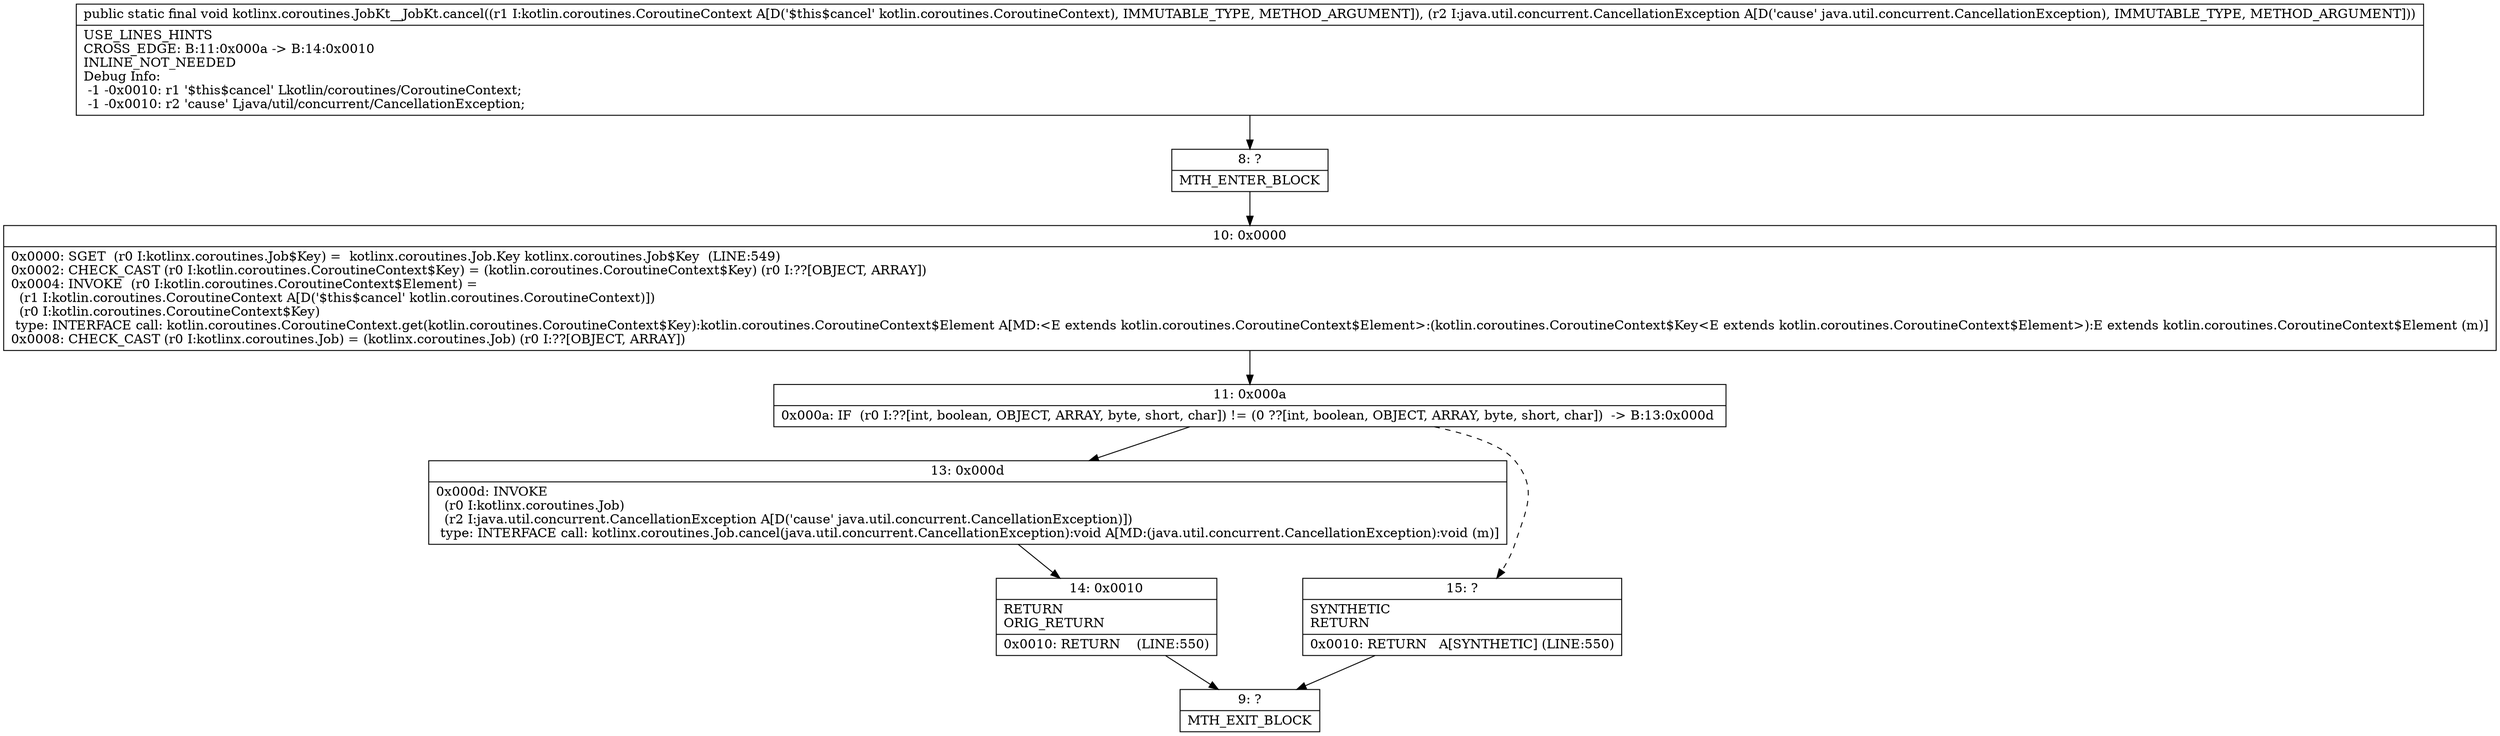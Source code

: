 digraph "CFG forkotlinx.coroutines.JobKt__JobKt.cancel(Lkotlin\/coroutines\/CoroutineContext;Ljava\/util\/concurrent\/CancellationException;)V" {
Node_8 [shape=record,label="{8\:\ ?|MTH_ENTER_BLOCK\l}"];
Node_10 [shape=record,label="{10\:\ 0x0000|0x0000: SGET  (r0 I:kotlinx.coroutines.Job$Key) =  kotlinx.coroutines.Job.Key kotlinx.coroutines.Job$Key  (LINE:549)\l0x0002: CHECK_CAST (r0 I:kotlin.coroutines.CoroutineContext$Key) = (kotlin.coroutines.CoroutineContext$Key) (r0 I:??[OBJECT, ARRAY]) \l0x0004: INVOKE  (r0 I:kotlin.coroutines.CoroutineContext$Element) = \l  (r1 I:kotlin.coroutines.CoroutineContext A[D('$this$cancel' kotlin.coroutines.CoroutineContext)])\l  (r0 I:kotlin.coroutines.CoroutineContext$Key)\l type: INTERFACE call: kotlin.coroutines.CoroutineContext.get(kotlin.coroutines.CoroutineContext$Key):kotlin.coroutines.CoroutineContext$Element A[MD:\<E extends kotlin.coroutines.CoroutineContext$Element\>:(kotlin.coroutines.CoroutineContext$Key\<E extends kotlin.coroutines.CoroutineContext$Element\>):E extends kotlin.coroutines.CoroutineContext$Element (m)]\l0x0008: CHECK_CAST (r0 I:kotlinx.coroutines.Job) = (kotlinx.coroutines.Job) (r0 I:??[OBJECT, ARRAY]) \l}"];
Node_11 [shape=record,label="{11\:\ 0x000a|0x000a: IF  (r0 I:??[int, boolean, OBJECT, ARRAY, byte, short, char]) != (0 ??[int, boolean, OBJECT, ARRAY, byte, short, char])  \-\> B:13:0x000d \l}"];
Node_13 [shape=record,label="{13\:\ 0x000d|0x000d: INVOKE  \l  (r0 I:kotlinx.coroutines.Job)\l  (r2 I:java.util.concurrent.CancellationException A[D('cause' java.util.concurrent.CancellationException)])\l type: INTERFACE call: kotlinx.coroutines.Job.cancel(java.util.concurrent.CancellationException):void A[MD:(java.util.concurrent.CancellationException):void (m)]\l}"];
Node_14 [shape=record,label="{14\:\ 0x0010|RETURN\lORIG_RETURN\l|0x0010: RETURN    (LINE:550)\l}"];
Node_9 [shape=record,label="{9\:\ ?|MTH_EXIT_BLOCK\l}"];
Node_15 [shape=record,label="{15\:\ ?|SYNTHETIC\lRETURN\l|0x0010: RETURN   A[SYNTHETIC] (LINE:550)\l}"];
MethodNode[shape=record,label="{public static final void kotlinx.coroutines.JobKt__JobKt.cancel((r1 I:kotlin.coroutines.CoroutineContext A[D('$this$cancel' kotlin.coroutines.CoroutineContext), IMMUTABLE_TYPE, METHOD_ARGUMENT]), (r2 I:java.util.concurrent.CancellationException A[D('cause' java.util.concurrent.CancellationException), IMMUTABLE_TYPE, METHOD_ARGUMENT]))  | USE_LINES_HINTS\lCROSS_EDGE: B:11:0x000a \-\> B:14:0x0010\lINLINE_NOT_NEEDED\lDebug Info:\l  \-1 \-0x0010: r1 '$this$cancel' Lkotlin\/coroutines\/CoroutineContext;\l  \-1 \-0x0010: r2 'cause' Ljava\/util\/concurrent\/CancellationException;\l}"];
MethodNode -> Node_8;Node_8 -> Node_10;
Node_10 -> Node_11;
Node_11 -> Node_13;
Node_11 -> Node_15[style=dashed];
Node_13 -> Node_14;
Node_14 -> Node_9;
Node_15 -> Node_9;
}

